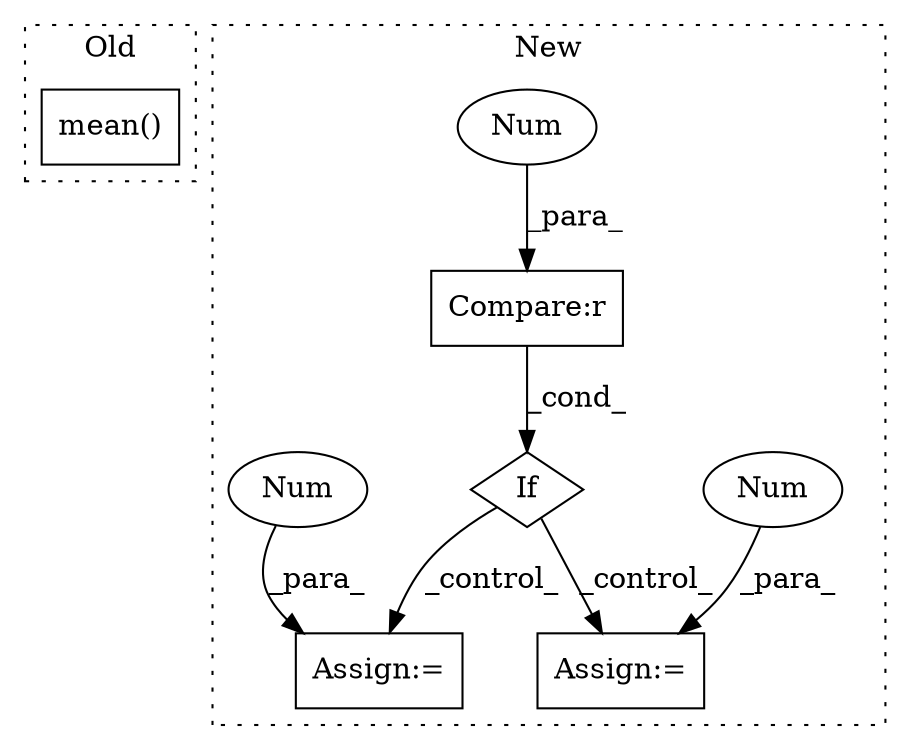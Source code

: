 digraph G {
subgraph cluster0 {
1 [label="mean()" a="75" s="1228,1275" l="8,1" shape="box"];
label = "Old";
style="dotted";
}
subgraph cluster1 {
2 [label="If" a="96" s="1230" l="3" shape="diamond"];
3 [label="Assign:=" a="68" s="1482" l="3" shape="box"];
4 [label="Compare:r" a="40" s="1233" l="13" shape="box"];
5 [label="Assign:=" a="68" s="1446" l="3" shape="box"];
6 [label="Num" a="76" s="1244" l="2" shape="ellipse"];
7 [label="Num" a="76" s="1449" l="1" shape="ellipse"];
8 [label="Num" a="76" s="1485" l="1" shape="ellipse"];
label = "New";
style="dotted";
}
2 -> 5 [label="_control_"];
2 -> 3 [label="_control_"];
4 -> 2 [label="_cond_"];
6 -> 4 [label="_para_"];
7 -> 5 [label="_para_"];
8 -> 3 [label="_para_"];
}